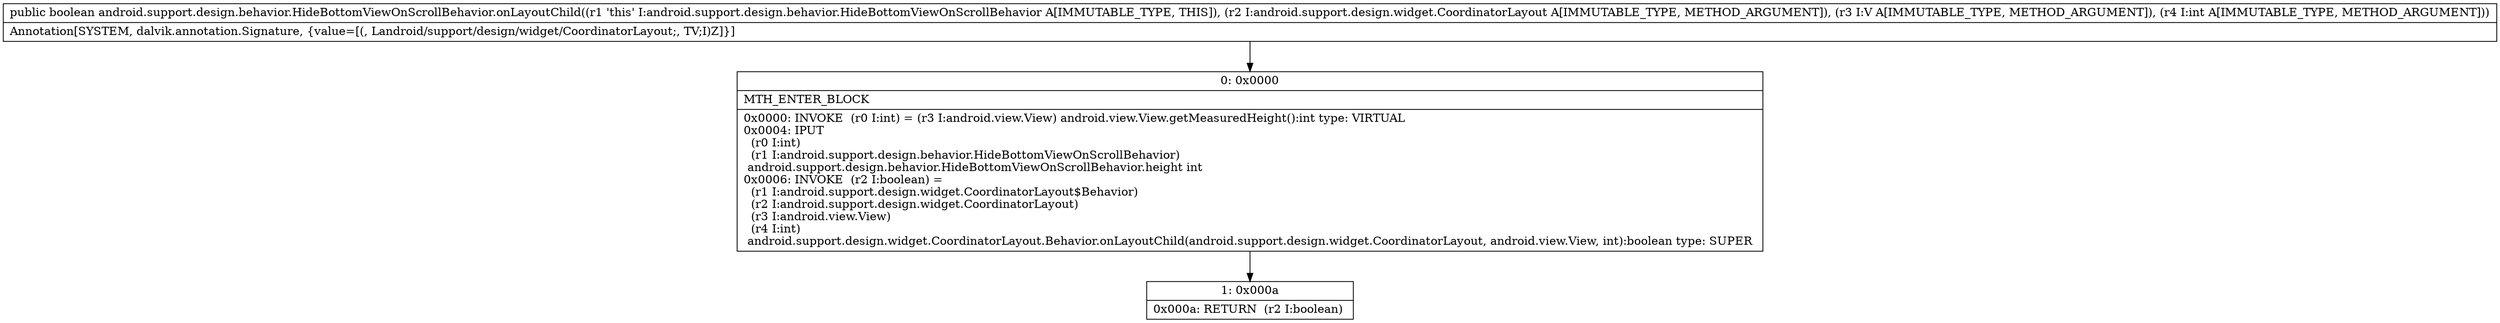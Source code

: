 digraph "CFG forandroid.support.design.behavior.HideBottomViewOnScrollBehavior.onLayoutChild(Landroid\/support\/design\/widget\/CoordinatorLayout;Landroid\/view\/View;I)Z" {
Node_0 [shape=record,label="{0\:\ 0x0000|MTH_ENTER_BLOCK\l|0x0000: INVOKE  (r0 I:int) = (r3 I:android.view.View) android.view.View.getMeasuredHeight():int type: VIRTUAL \l0x0004: IPUT  \l  (r0 I:int)\l  (r1 I:android.support.design.behavior.HideBottomViewOnScrollBehavior)\l android.support.design.behavior.HideBottomViewOnScrollBehavior.height int \l0x0006: INVOKE  (r2 I:boolean) = \l  (r1 I:android.support.design.widget.CoordinatorLayout$Behavior)\l  (r2 I:android.support.design.widget.CoordinatorLayout)\l  (r3 I:android.view.View)\l  (r4 I:int)\l android.support.design.widget.CoordinatorLayout.Behavior.onLayoutChild(android.support.design.widget.CoordinatorLayout, android.view.View, int):boolean type: SUPER \l}"];
Node_1 [shape=record,label="{1\:\ 0x000a|0x000a: RETURN  (r2 I:boolean) \l}"];
MethodNode[shape=record,label="{public boolean android.support.design.behavior.HideBottomViewOnScrollBehavior.onLayoutChild((r1 'this' I:android.support.design.behavior.HideBottomViewOnScrollBehavior A[IMMUTABLE_TYPE, THIS]), (r2 I:android.support.design.widget.CoordinatorLayout A[IMMUTABLE_TYPE, METHOD_ARGUMENT]), (r3 I:V A[IMMUTABLE_TYPE, METHOD_ARGUMENT]), (r4 I:int A[IMMUTABLE_TYPE, METHOD_ARGUMENT]))  | Annotation[SYSTEM, dalvik.annotation.Signature, \{value=[(, Landroid\/support\/design\/widget\/CoordinatorLayout;, TV;I)Z]\}]\l}"];
MethodNode -> Node_0;
Node_0 -> Node_1;
}

